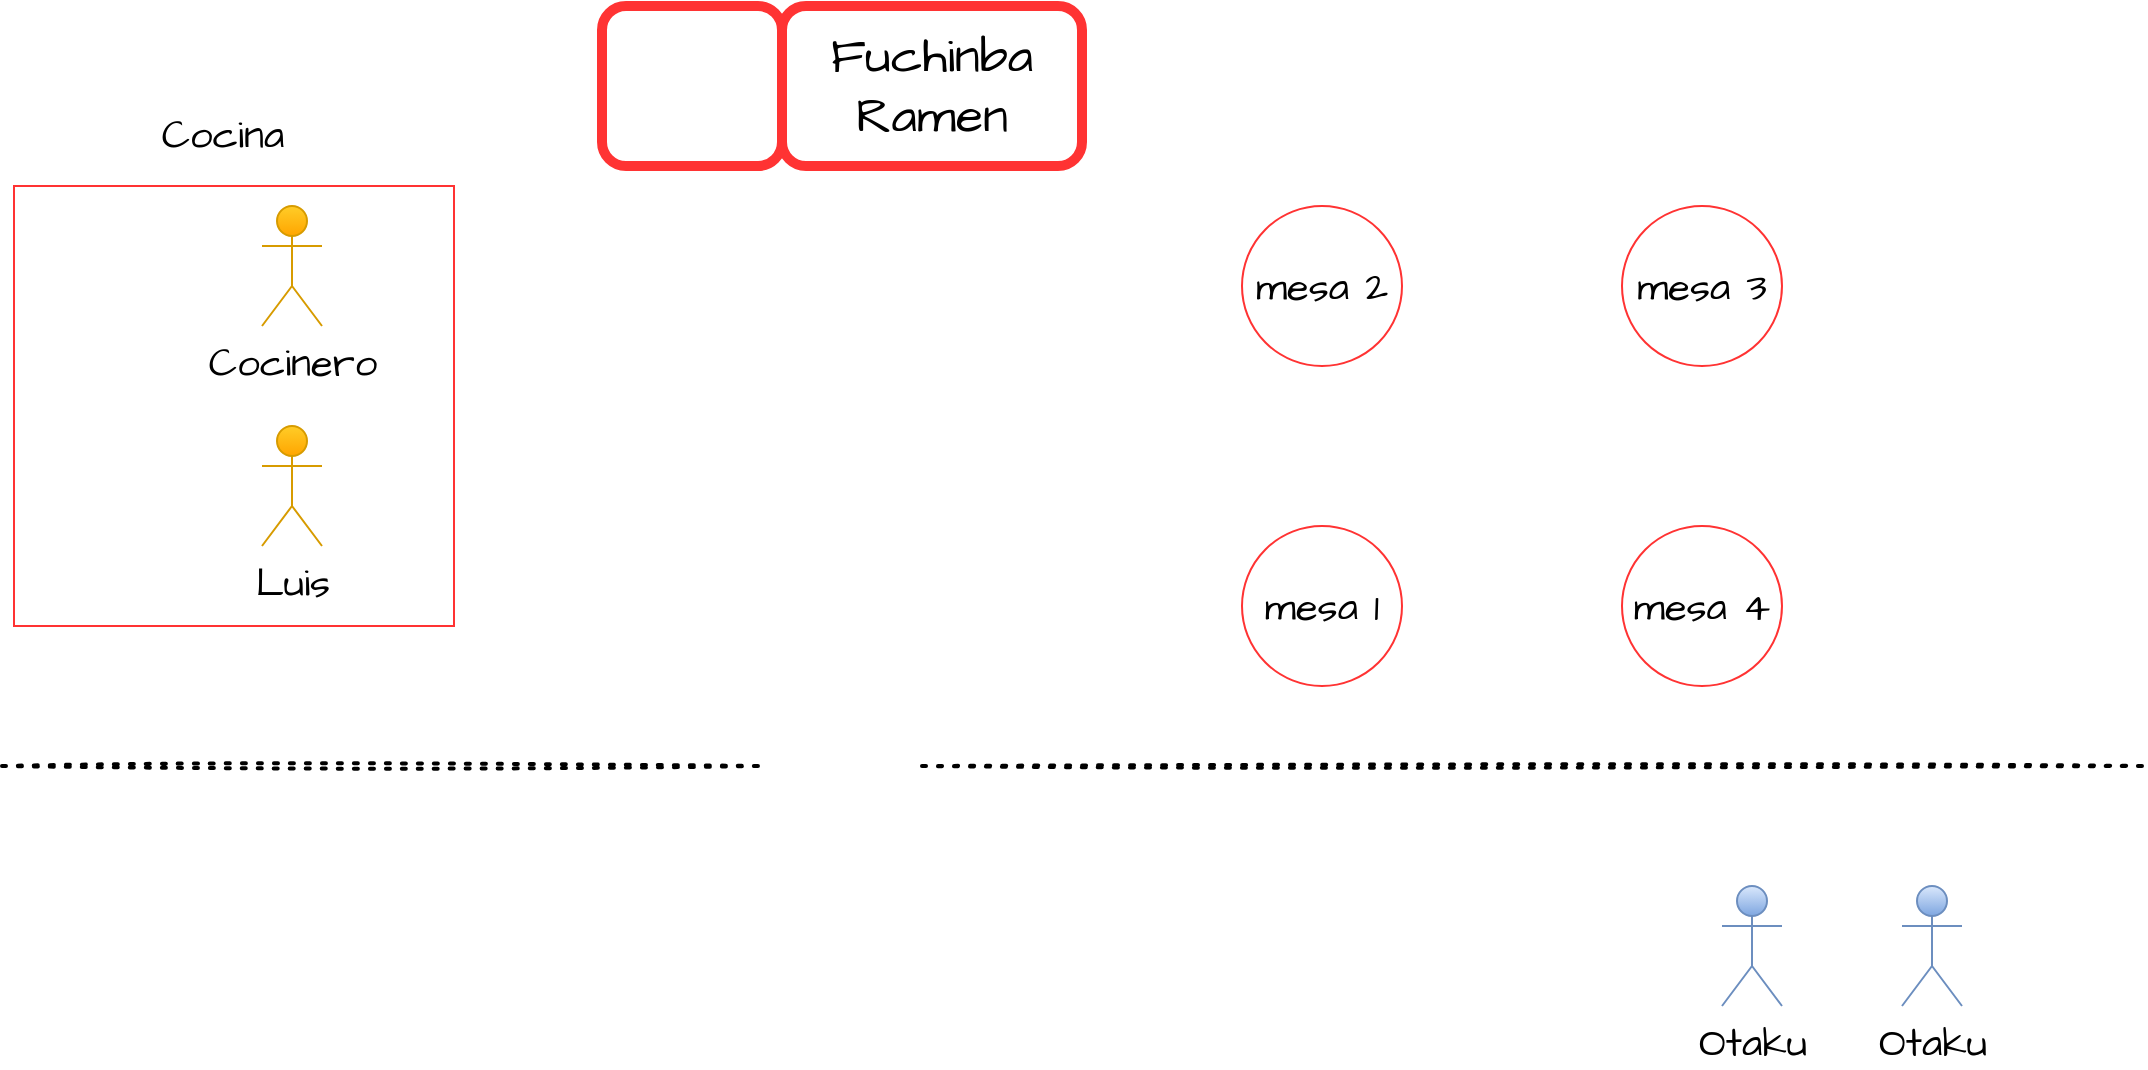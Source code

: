 <mxfile>
    <diagram id="d_1KVCZs_z3PoFrGrwAJ" name="Page-1">
        <mxGraphModel dx="1244" dy="746" grid="1" gridSize="10" guides="1" tooltips="1" connect="1" arrows="1" fold="1" page="1" pageScale="1" pageWidth="1169" pageHeight="827" math="0" shadow="0">
            <root>
                <mxCell id="0"/>
                <mxCell id="66" value="Listo el Ramen" parent="0" visible="0"/>
                <mxCell id="69" value="" style="shape=image;verticalLabelPosition=bottom;labelBackgroundColor=default;verticalAlign=top;aspect=fixed;imageAspect=0;image=https://cdn-icons-png.flaticon.com/512/917/917172.png;rotation=90;" vertex="1" parent="66">
                    <mxGeometry x="290" y="100" width="50" height="50" as="geometry"/>
                </mxCell>
                <mxCell id="73" value="" style="shape=image;verticalLabelPosition=bottom;labelBackgroundColor=default;verticalAlign=top;aspect=fixed;imageAspect=0;image=https://cdn-icons-png.flaticon.com/512/3361/3361866.png;container=0;" vertex="1" parent="66">
                    <mxGeometry x="290" y="140" width="50" height="50" as="geometry"/>
                </mxCell>
                <mxCell id="75" value="&lt;b&gt;&lt;font color=&quot;#c1ba6c&quot;&gt;on:listo_el_ra,men(mesa x)&lt;/font&gt;&lt;/b&gt;" style="text;html=1;strokeColor=none;fillColor=none;align=center;verticalAlign=middle;whiteSpace=wrap;rounded=0;shadow=0;sketch=0;hachureGap=4;jiggle=2;fillStyle=solid;curveFitting=1;strokeWidth=5;fontFamily=Architects Daughter;fontSource=https%3A%2F%2Ffonts.googleapis.com%2Fcss%3Ffamily%3DArchitects%2BDaughter;fontSize=20;" vertex="1" parent="66">
                    <mxGeometry x="320" y="110" width="300" height="30" as="geometry"/>
                </mxCell>
                <mxCell id="32" value="Entra Cliente" parent="0" visible="0"/>
                <mxCell id="67" value="" style="shape=image;verticalLabelPosition=bottom;labelBackgroundColor=default;verticalAlign=top;aspect=fixed;imageAspect=0;image=https://cdn-icons-png.flaticon.com/512/917/917172.png;" vertex="1" parent="32">
                    <mxGeometry x="450" y="210" width="50" height="50" as="geometry"/>
                </mxCell>
                <mxCell id="74" value="&lt;b&gt;&lt;font color=&quot;#c1ba6c&quot;&gt;on:entra_cliente&lt;/font&gt;&lt;/b&gt;" style="text;html=1;strokeColor=none;fillColor=none;align=center;verticalAlign=middle;whiteSpace=wrap;rounded=0;shadow=0;sketch=0;hachureGap=4;jiggle=2;fillStyle=solid;curveFitting=1;strokeWidth=5;fontFamily=Architects Daughter;fontSource=https%3A%2F%2Ffonts.googleapis.com%2Fcss%3Ffamily%3DArchitects%2BDaughter;fontSize=20;" vertex="1" parent="32">
                    <mxGeometry x="500" y="220" width="160" height="30" as="geometry"/>
                </mxCell>
                <mxCell id="20" value="Restaurante" parent="0"/>
                <mxCell id="38" value="Otaku" style="shape=umlActor;verticalLabelPosition=bottom;verticalAlign=top;html=1;outlineConnect=0;shadow=0;sketch=0;hachureGap=4;jiggle=2;fillStyle=solid;curveFitting=1;strokeColor=#6c8ebf;strokeWidth=1;fontFamily=Architects Daughter;fontSource=https%3A%2F%2Ffonts.googleapis.com%2Fcss%3Ffamily%3DArchitects%2BDaughter;fontSize=20;fillColor=#dae8fc;gradientColor=#7ea6e0;" vertex="1" parent="20">
                    <mxGeometry x="1010" y="460" width="30" height="60" as="geometry"/>
                </mxCell>
                <mxCell id="39" value="mesa 2" style="ellipse;whiteSpace=wrap;html=1;aspect=fixed;shadow=0;sketch=0;hachureGap=4;jiggle=2;fillStyle=solid;curveFitting=1;strokeColor=#FF3333;strokeWidth=1;fontFamily=Architects Daughter;fontSource=https%3A%2F%2Ffonts.googleapis.com%2Fcss%3Ffamily%3DArchitects%2BDaughter;fontSize=20;fillColor=default;gradientColor=none;" vertex="1" parent="20">
                    <mxGeometry x="680" y="120" width="80" height="80" as="geometry"/>
                </mxCell>
                <mxCell id="40" value="mesa 1" style="ellipse;whiteSpace=wrap;html=1;aspect=fixed;shadow=0;sketch=0;hachureGap=4;jiggle=2;fillStyle=solid;curveFitting=1;strokeColor=#FF3333;strokeWidth=1;fontFamily=Architects Daughter;fontSource=https%3A%2F%2Ffonts.googleapis.com%2Fcss%3Ffamily%3DArchitects%2BDaughter;fontSize=20;fillColor=default;gradientColor=none;" vertex="1" parent="20">
                    <mxGeometry x="680" y="280" width="80" height="80" as="geometry"/>
                </mxCell>
                <mxCell id="41" value="mesa 4" style="ellipse;whiteSpace=wrap;html=1;aspect=fixed;shadow=0;sketch=0;hachureGap=4;jiggle=2;fillStyle=solid;curveFitting=1;strokeColor=#FF3333;strokeWidth=1;fontFamily=Architects Daughter;fontSource=https%3A%2F%2Ffonts.googleapis.com%2Fcss%3Ffamily%3DArchitects%2BDaughter;fontSize=20;fillColor=default;gradientColor=none;" vertex="1" parent="20">
                    <mxGeometry x="870" y="280" width="80" height="80" as="geometry"/>
                </mxCell>
                <mxCell id="42" value="mesa 3" style="ellipse;whiteSpace=wrap;html=1;aspect=fixed;shadow=0;sketch=0;hachureGap=4;jiggle=2;fillStyle=solid;curveFitting=1;strokeColor=#FF3333;strokeWidth=1;fontFamily=Architects Daughter;fontSource=https%3A%2F%2Ffonts.googleapis.com%2Fcss%3Ffamily%3DArchitects%2BDaughter;fontSize=20;fillColor=default;gradientColor=none;" vertex="1" parent="20">
                    <mxGeometry x="870" y="120" width="80" height="80" as="geometry"/>
                </mxCell>
                <mxCell id="44" value="" style="whiteSpace=wrap;html=1;aspect=fixed;shadow=0;sketch=0;hachureGap=4;jiggle=2;fillStyle=solid;curveFitting=1;strokeColor=#FF3333;strokeWidth=1;fontFamily=Architects Daughter;fontSource=https%3A%2F%2Ffonts.googleapis.com%2Fcss%3Ffamily%3DArchitects%2BDaughter;fontSize=20;fillColor=default;gradientColor=none;" vertex="1" parent="20">
                    <mxGeometry x="66" y="110" width="220" height="220" as="geometry"/>
                </mxCell>
                <mxCell id="45" value="Cocinero" style="shape=umlActor;verticalLabelPosition=bottom;verticalAlign=top;html=1;outlineConnect=0;shadow=0;sketch=0;hachureGap=4;jiggle=2;fillStyle=solid;curveFitting=1;strokeColor=#d79b00;strokeWidth=1;fontFamily=Architects Daughter;fontSource=https%3A%2F%2Ffonts.googleapis.com%2Fcss%3Ffamily%3DArchitects%2BDaughter;fontSize=20;fillColor=#ffcd28;gradientColor=#ffa500;" vertex="1" parent="20">
                    <mxGeometry x="190" y="120" width="30" height="60" as="geometry"/>
                </mxCell>
                <mxCell id="46" value="" style="endArrow=none;dashed=1;html=1;dashPattern=1 3;strokeWidth=2;sketch=1;hachureGap=4;jiggle=2;curveFitting=1;fontFamily=Architects Daughter;fontSource=https%3A%2F%2Ffonts.googleapis.com%2Fcss%3Ffamily%3DArchitects%2BDaughter;fontSize=16;" edge="1" parent="20">
                    <mxGeometry width="50" height="50" relative="1" as="geometry">
                        <mxPoint x="60" y="400" as="sourcePoint"/>
                        <mxPoint x="440" y="400" as="targetPoint"/>
                    </mxGeometry>
                </mxCell>
                <mxCell id="47" value="" style="endArrow=none;dashed=1;html=1;dashPattern=1 3;strokeWidth=2;sketch=1;hachureGap=4;jiggle=2;curveFitting=1;fontFamily=Architects Daughter;fontSource=https%3A%2F%2Ffonts.googleapis.com%2Fcss%3Ffamily%3DArchitects%2BDaughter;fontSize=16;" edge="1" parent="20">
                    <mxGeometry width="50" height="50" relative="1" as="geometry">
                        <mxPoint x="520" y="400" as="sourcePoint"/>
                        <mxPoint x="1130" y="400" as="targetPoint"/>
                    </mxGeometry>
                </mxCell>
                <mxCell id="48" value="&lt;font style=&quot;font-size: 25px;&quot;&gt;Fuchinba Ramen&lt;/font&gt;" style="rounded=1;whiteSpace=wrap;html=1;shadow=0;sketch=0;hachureGap=4;jiggle=2;fillStyle=solid;curveFitting=1;strokeColor=#FF3333;strokeWidth=5;fontFamily=Architects Daughter;fontSource=https%3A%2F%2Ffonts.googleapis.com%2Fcss%3Ffamily%3DArchitects%2BDaughter;fontSize=20;fillColor=default;gradientColor=none;" vertex="1" parent="20">
                    <mxGeometry x="450" y="20" width="150" height="80" as="geometry"/>
                </mxCell>
                <mxCell id="54" value="" style="shape=image;verticalLabelPosition=bottom;labelBackgroundColor=default;verticalAlign=top;aspect=fixed;imageAspect=0;image=https://cdn-icons-png.flaticon.com/512/189/189956.png;" vertex="1" parent="20">
                    <mxGeometry x="110" y="128" width="52" height="52" as="geometry"/>
                </mxCell>
                <mxCell id="55" value="Luis" style="shape=umlActor;verticalLabelPosition=bottom;verticalAlign=top;html=1;outlineConnect=0;shadow=0;sketch=0;hachureGap=4;jiggle=2;fillStyle=solid;curveFitting=1;strokeColor=#d79b00;strokeWidth=1;fontFamily=Architects Daughter;fontSource=https%3A%2F%2Ffonts.googleapis.com%2Fcss%3Ffamily%3DArchitects%2BDaughter;fontSize=20;fillColor=#ffcd28;gradientColor=#ffa500;" vertex="1" parent="20">
                    <mxGeometry x="190" y="230" width="30" height="60" as="geometry"/>
                </mxCell>
                <mxCell id="56" value="&lt;font style=&quot;font-size: 20px;&quot;&gt;Cocina&lt;/font&gt;" style="text;html=1;align=center;verticalAlign=middle;resizable=0;points=[];autosize=1;strokeColor=none;fillColor=none;fontSize=38;fontFamily=Architects Daughter;sketch=1;hachureGap=4;jiggle=2;curveFitting=1;fontSource=https%3A%2F%2Ffonts.googleapis.com%2Fcss%3Ffamily%3DArchitects%2BDaughter;" vertex="1" parent="20">
                    <mxGeometry x="130" y="50" width="80" height="60" as="geometry"/>
                </mxCell>
                <mxCell id="57" value="" style="shape=image;verticalLabelPosition=bottom;labelBackgroundColor=default;verticalAlign=top;aspect=fixed;imageAspect=0;image=https://cdn-icons-png.flaticon.com/512/5016/5016804.png;" vertex="1" parent="20">
                    <mxGeometry x="110" y="220" width="50" height="50" as="geometry"/>
                </mxCell>
                <mxCell id="61" value="" style="group" vertex="1" connectable="0" parent="20">
                    <mxGeometry x="360" y="20" width="90" height="80" as="geometry"/>
                </mxCell>
                <mxCell id="60" value="" style="rounded=1;whiteSpace=wrap;html=1;shadow=0;sketch=0;hachureGap=4;jiggle=2;fillStyle=solid;curveFitting=1;strokeColor=#FF3333;strokeWidth=5;fontFamily=Architects Daughter;fontSource=https%3A%2F%2Ffonts.googleapis.com%2Fcss%3Ffamily%3DArchitects%2BDaughter;fontSize=20;fillColor=default;gradientColor=none;" vertex="1" parent="61">
                    <mxGeometry width="90" height="80" as="geometry"/>
                </mxCell>
                <mxCell id="59" value="" style="shape=image;verticalLabelPosition=bottom;labelBackgroundColor=default;verticalAlign=top;aspect=fixed;imageAspect=0;image=https://cdn-icons-png.flaticon.com/512/3361/3361866.png;" vertex="1" parent="61">
                    <mxGeometry x="10" y="5" width="70" height="70" as="geometry"/>
                </mxCell>
                <mxCell id="62" value="" style="shape=image;verticalLabelPosition=bottom;labelBackgroundColor=default;verticalAlign=top;aspect=fixed;imageAspect=0;image=https://cdn.iconscout.com/icon/free/png-256/tori-gate-1958589-1651732.png;" vertex="1" parent="20">
                    <mxGeometry x="390" y="244" width="170" height="170" as="geometry"/>
                </mxCell>
                <mxCell id="65" value="" style="shape=image;verticalLabelPosition=bottom;labelBackgroundColor=default;verticalAlign=top;aspect=fixed;imageAspect=0;image=https://cdn-icons-png.flaticon.com/512/4101/4101146.png;" vertex="1" parent="20">
                    <mxGeometry x="100" y="260" width="60" height="60" as="geometry"/>
                </mxCell>
                <mxCell id="76" value="Otaku" style="shape=umlActor;verticalLabelPosition=bottom;verticalAlign=top;html=1;outlineConnect=0;shadow=0;sketch=0;hachureGap=4;jiggle=2;fillStyle=solid;curveFitting=1;strokeColor=#6c8ebf;strokeWidth=1;fontFamily=Architects Daughter;fontSource=https%3A%2F%2Ffonts.googleapis.com%2Fcss%3Ffamily%3DArchitects%2BDaughter;fontSize=20;fillColor=#dae8fc;gradientColor=#7ea6e0;" vertex="1" parent="20">
                    <mxGeometry x="920" y="460" width="30" height="60" as="geometry"/>
                </mxCell>
            </root>
        </mxGraphModel>
    </diagram>
</mxfile>